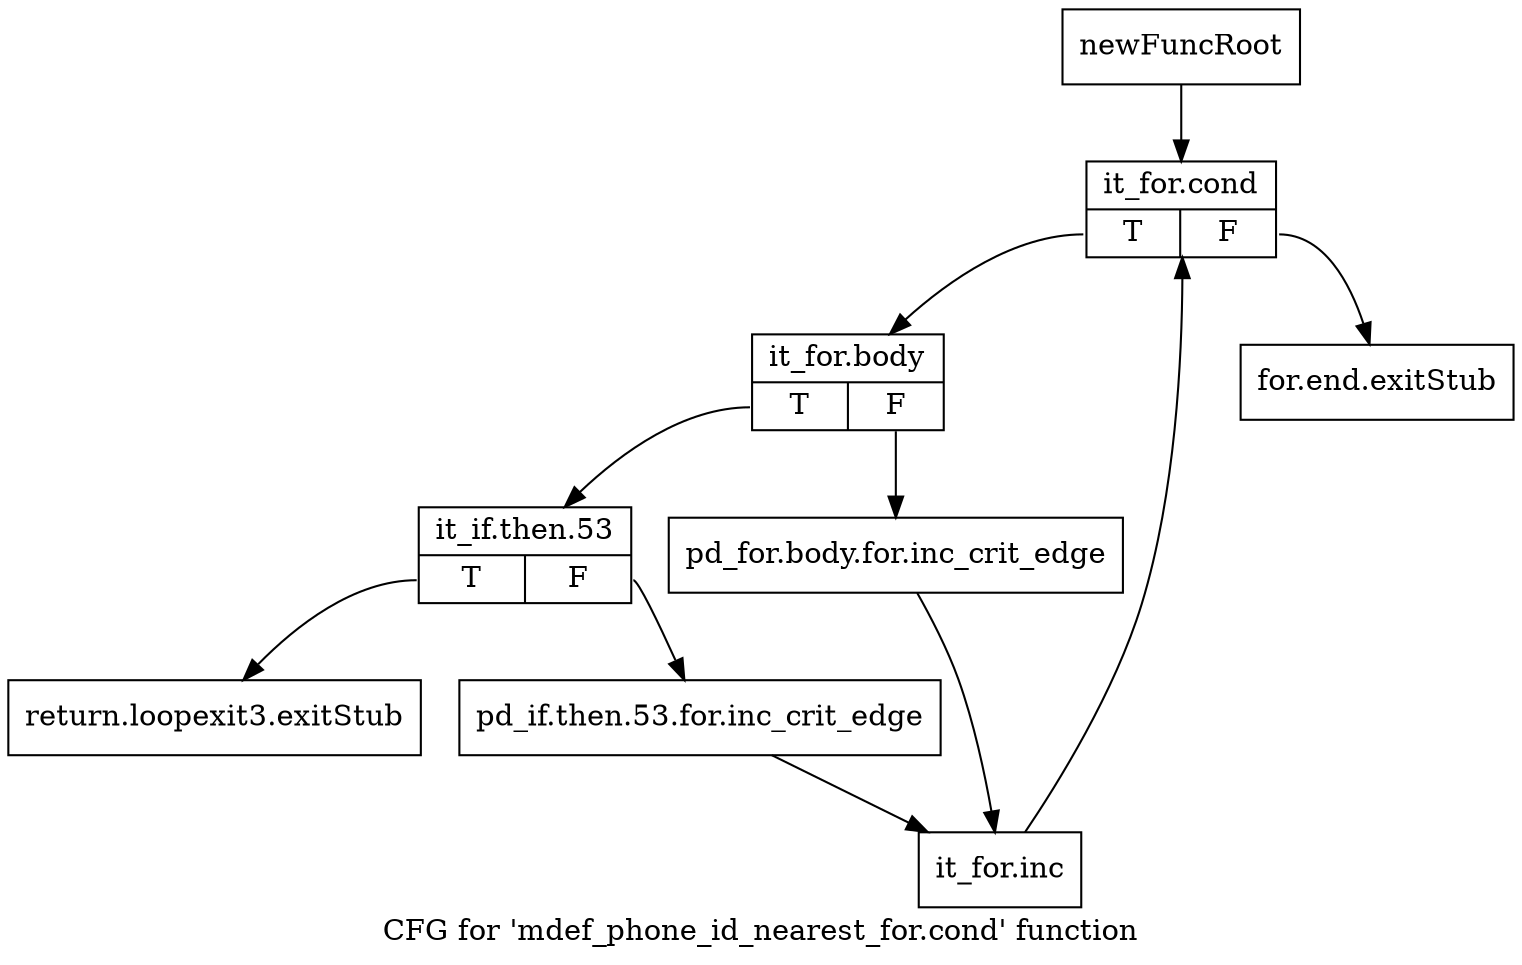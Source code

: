 digraph "CFG for 'mdef_phone_id_nearest_for.cond' function" {
	label="CFG for 'mdef_phone_id_nearest_for.cond' function";

	Node0x12c7a50 [shape=record,label="{newFuncRoot}"];
	Node0x12c7a50 -> Node0x12c7b40;
	Node0x12c7aa0 [shape=record,label="{for.end.exitStub}"];
	Node0x12c7af0 [shape=record,label="{return.loopexit3.exitStub}"];
	Node0x12c7b40 [shape=record,label="{it_for.cond|{<s0>T|<s1>F}}"];
	Node0x12c7b40:s0 -> Node0x12c7b90;
	Node0x12c7b40:s1 -> Node0x12c7aa0;
	Node0x12c7b90 [shape=record,label="{it_for.body|{<s0>T|<s1>F}}"];
	Node0x12c7b90:s0 -> Node0x12c7c30;
	Node0x12c7b90:s1 -> Node0x12c7be0;
	Node0x12c7be0 [shape=record,label="{pd_for.body.for.inc_crit_edge}"];
	Node0x12c7be0 -> Node0x12c7cd0;
	Node0x12c7c30 [shape=record,label="{it_if.then.53|{<s0>T|<s1>F}}"];
	Node0x12c7c30:s0 -> Node0x12c7af0;
	Node0x12c7c30:s1 -> Node0x12c7c80;
	Node0x12c7c80 [shape=record,label="{pd_if.then.53.for.inc_crit_edge}"];
	Node0x12c7c80 -> Node0x12c7cd0;
	Node0x12c7cd0 [shape=record,label="{it_for.inc}"];
	Node0x12c7cd0 -> Node0x12c7b40;
}
